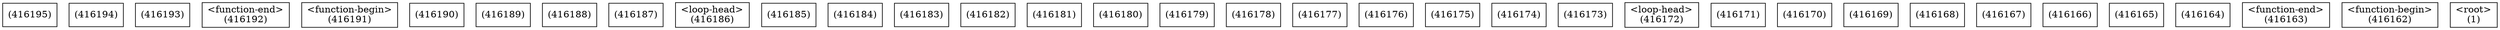 digraph graphname {
n416195 [shape=box,label="(416195)"];
n416194 [shape=box,label="(416194)"];
n416193 [shape=box,label="(416193)"];
n416192 [shape=box,label="<function-end>
(416192)"];
n416191 [shape=box,label="<function-begin>
(416191)"];
n416190 [shape=box,label="(416190)"];
n416189 [shape=box,label="(416189)"];
n416188 [shape=box,label="(416188)"];
n416187 [shape=box,label="(416187)"];
n416186 [shape=box,label="<loop-head>
(416186)"];
n416185 [shape=box,label="(416185)"];
n416184 [shape=box,label="(416184)"];
n416183 [shape=box,label="(416183)"];
n416182 [shape=box,label="(416182)"];
n416181 [shape=box,label="(416181)"];
n416180 [shape=box,label="(416180)"];
n416179 [shape=box,label="(416179)"];
n416178 [shape=box,label="(416178)"];
n416177 [shape=box,label="(416177)"];
n416176 [shape=box,label="(416176)"];
n416175 [shape=box,label="(416175)"];
n416174 [shape=box,label="(416174)"];
n416173 [shape=box,label="(416173)"];
n416172 [shape=box,label="<loop-head>
(416172)"];
n416171 [shape=box,label="(416171)"];
n416170 [shape=box,label="(416170)"];
n416169 [shape=box,label="(416169)"];
n416168 [shape=box,label="(416168)"];
n416167 [shape=box,label="(416167)"];
n416166 [shape=box,label="(416166)"];
n416165 [shape=box,label="(416165)"];
n416164 [shape=box,label="(416164)"];
n416163 [shape=box,label="<function-end>
(416163)"];
n416162 [shape=box,label="<function-begin>
(416162)"];
n1 [shape=box,label="<root>
(1)"];
}
